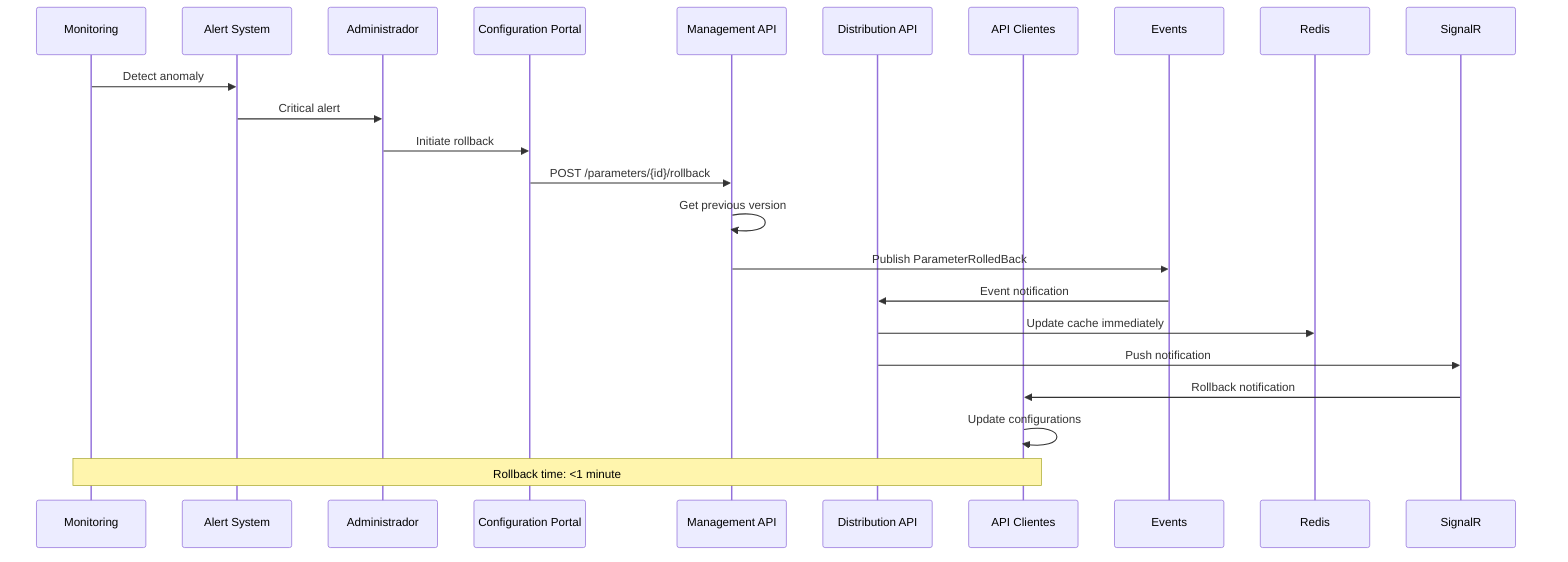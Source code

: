 sequenceDiagram
    participant Monitor as Monitoring
    participant Alert as Alert System
    participant Admin as Administrador
    participant Portal as Configuration Portal
    participant MGMT as Management API
    participant DIST as Distribution API
    participant APIs as API Clientes
    
    Monitor->>Alert: Detect anomaly
    Alert->>Admin: Critical alert
    
    Admin->>Portal: Initiate rollback
    Portal->>MGMT: POST /parameters/{id}/rollback
    
    MGMT->>MGMT: Get previous version
    MGMT->>Events: Publish ParameterRolledBack
    
    Events->>DIST: Event notification
    DIST->>Redis: Update cache immediately
    DIST->>SignalR: Push notification
    
    SignalR->>APIs: Rollback notification
    APIs->>APIs: Update configurations
    
    Note over Monitor,APIs: Rollback time: <1 minute